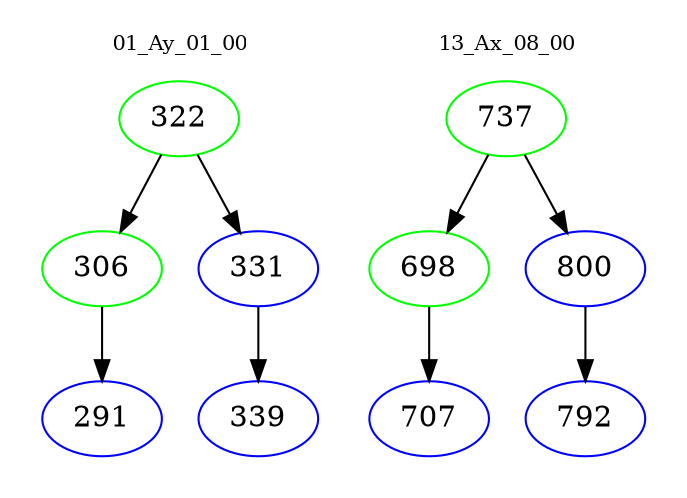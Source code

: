 digraph{
subgraph cluster_0 {
color = white
label = "01_Ay_01_00";
fontsize=10;
T0_322 [label="322", color="green"]
T0_322 -> T0_306 [color="black"]
T0_306 [label="306", color="green"]
T0_306 -> T0_291 [color="black"]
T0_291 [label="291", color="blue"]
T0_322 -> T0_331 [color="black"]
T0_331 [label="331", color="blue"]
T0_331 -> T0_339 [color="black"]
T0_339 [label="339", color="blue"]
}
subgraph cluster_1 {
color = white
label = "13_Ax_08_00";
fontsize=10;
T1_737 [label="737", color="green"]
T1_737 -> T1_698 [color="black"]
T1_698 [label="698", color="green"]
T1_698 -> T1_707 [color="black"]
T1_707 [label="707", color="blue"]
T1_737 -> T1_800 [color="black"]
T1_800 [label="800", color="blue"]
T1_800 -> T1_792 [color="black"]
T1_792 [label="792", color="blue"]
}
}
